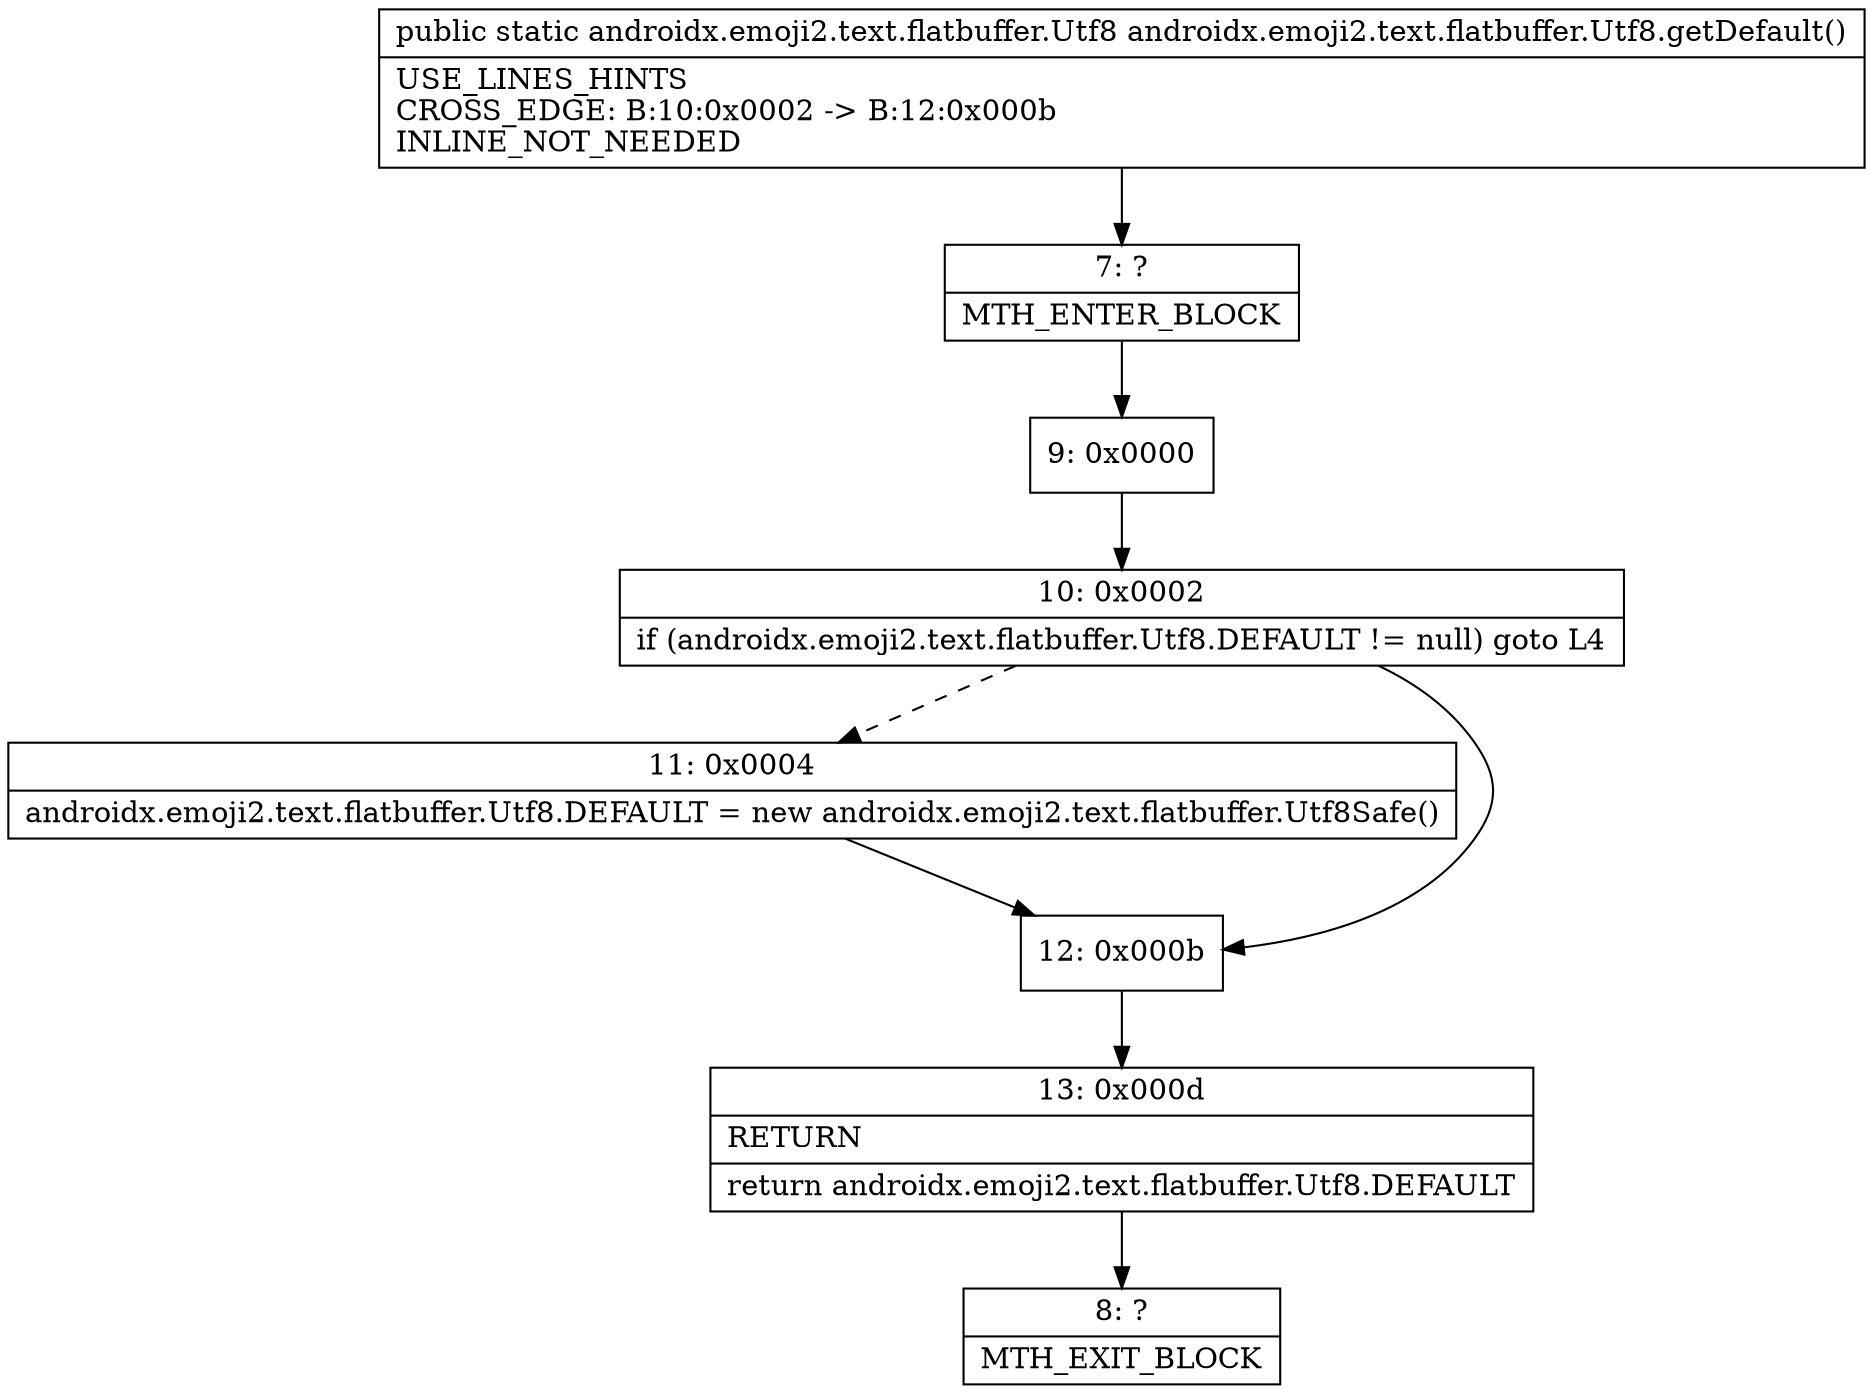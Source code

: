 digraph "CFG forandroidx.emoji2.text.flatbuffer.Utf8.getDefault()Landroidx\/emoji2\/text\/flatbuffer\/Utf8;" {
Node_7 [shape=record,label="{7\:\ ?|MTH_ENTER_BLOCK\l}"];
Node_9 [shape=record,label="{9\:\ 0x0000}"];
Node_10 [shape=record,label="{10\:\ 0x0002|if (androidx.emoji2.text.flatbuffer.Utf8.DEFAULT != null) goto L4\l}"];
Node_11 [shape=record,label="{11\:\ 0x0004|androidx.emoji2.text.flatbuffer.Utf8.DEFAULT = new androidx.emoji2.text.flatbuffer.Utf8Safe()\l}"];
Node_12 [shape=record,label="{12\:\ 0x000b}"];
Node_13 [shape=record,label="{13\:\ 0x000d|RETURN\l|return androidx.emoji2.text.flatbuffer.Utf8.DEFAULT\l}"];
Node_8 [shape=record,label="{8\:\ ?|MTH_EXIT_BLOCK\l}"];
MethodNode[shape=record,label="{public static androidx.emoji2.text.flatbuffer.Utf8 androidx.emoji2.text.flatbuffer.Utf8.getDefault()  | USE_LINES_HINTS\lCROSS_EDGE: B:10:0x0002 \-\> B:12:0x000b\lINLINE_NOT_NEEDED\l}"];
MethodNode -> Node_7;Node_7 -> Node_9;
Node_9 -> Node_10;
Node_10 -> Node_11[style=dashed];
Node_10 -> Node_12;
Node_11 -> Node_12;
Node_12 -> Node_13;
Node_13 -> Node_8;
}

